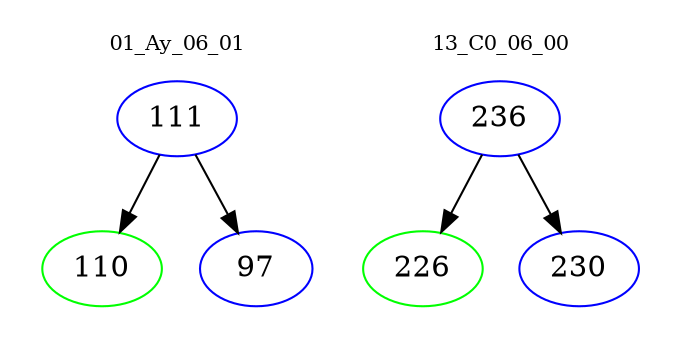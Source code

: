 digraph{
subgraph cluster_0 {
color = white
label = "01_Ay_06_01";
fontsize=10;
T0_111 [label="111", color="blue"]
T0_111 -> T0_110 [color="black"]
T0_110 [label="110", color="green"]
T0_111 -> T0_97 [color="black"]
T0_97 [label="97", color="blue"]
}
subgraph cluster_1 {
color = white
label = "13_C0_06_00";
fontsize=10;
T1_236 [label="236", color="blue"]
T1_236 -> T1_226 [color="black"]
T1_226 [label="226", color="green"]
T1_236 -> T1_230 [color="black"]
T1_230 [label="230", color="blue"]
}
}
